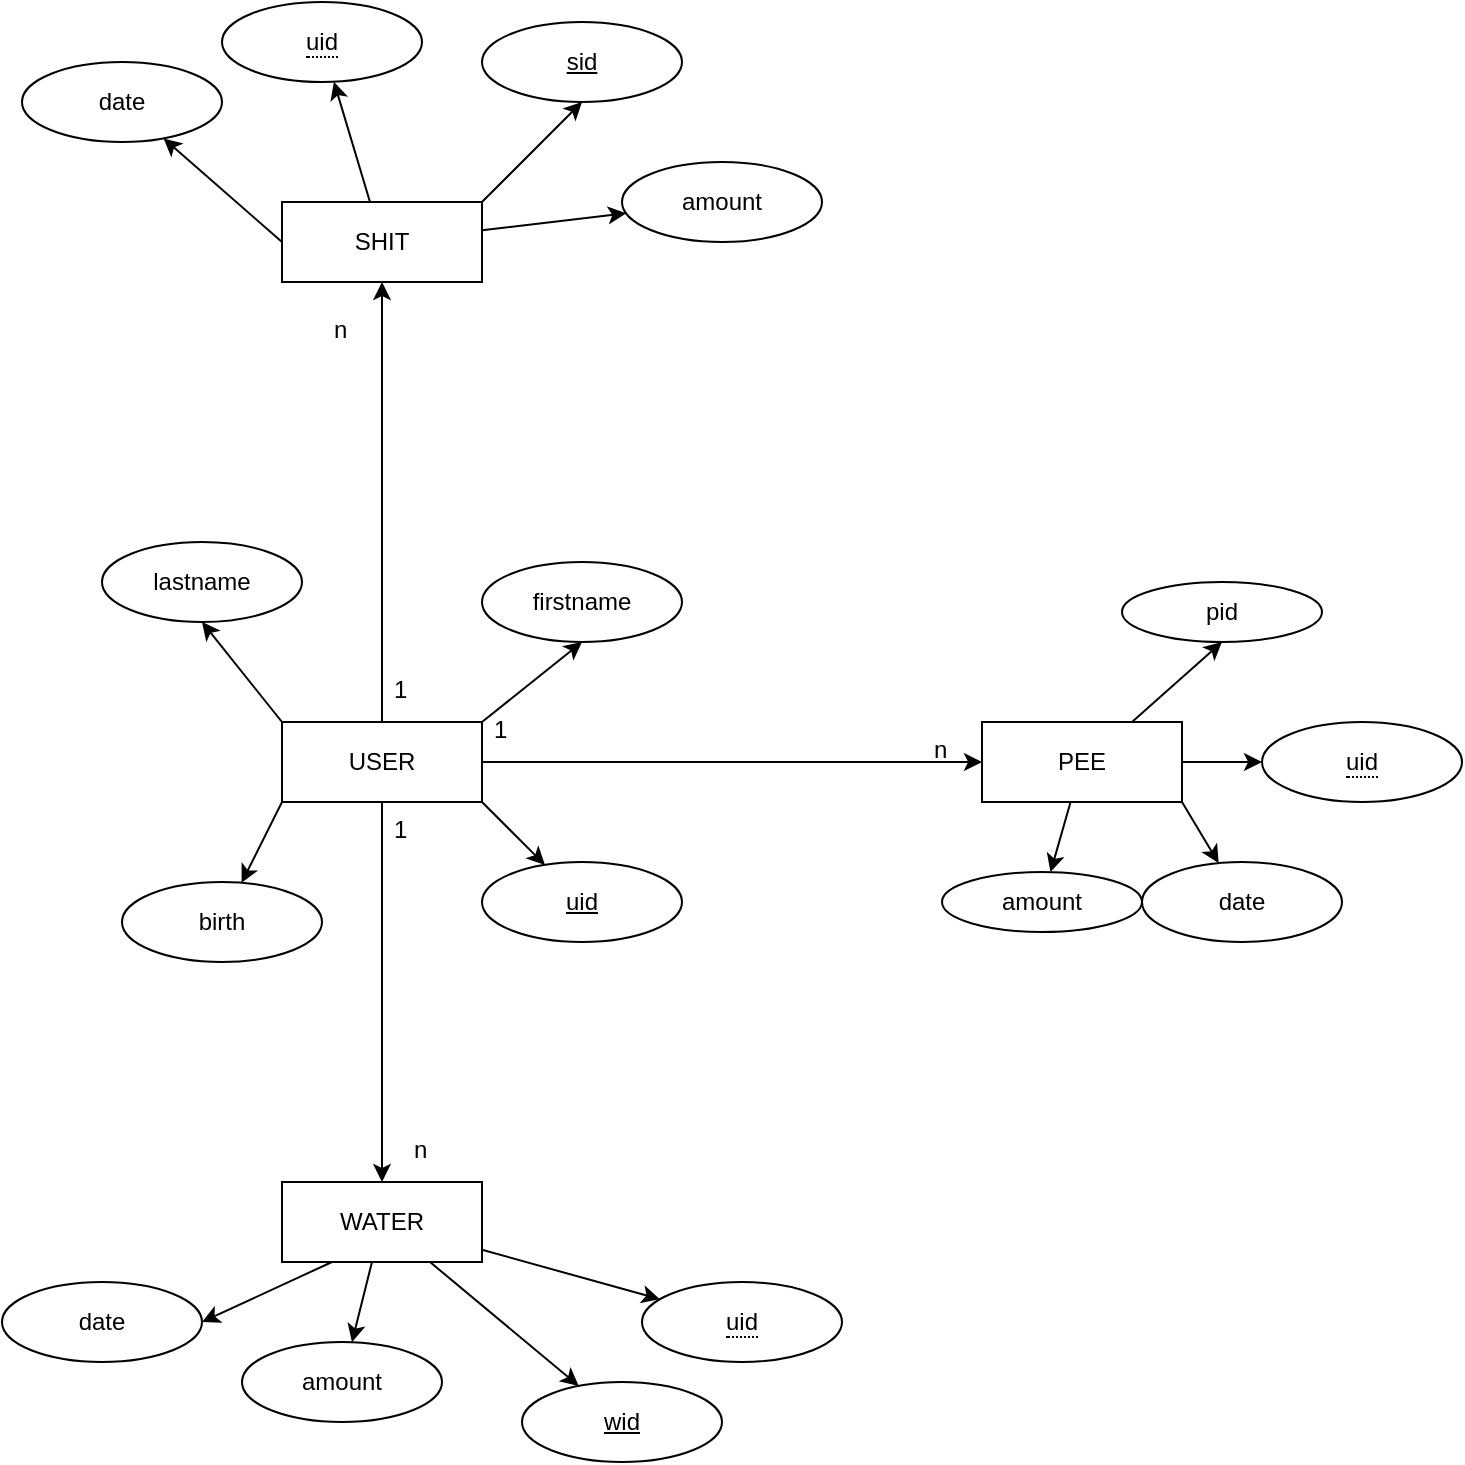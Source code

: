 <mxfile version="14.8.1" type="device"><diagram id="shyNUnFGkH95yPOg342h" name="Page-1"><mxGraphModel dx="1422" dy="924" grid="1" gridSize="10" guides="1" tooltips="1" connect="1" arrows="1" fold="1" page="1" pageScale="1" pageWidth="827" pageHeight="1169" math="0" shadow="0"><root><mxCell id="0"/><mxCell id="1" parent="0"/><mxCell id="lOX9jsM3rJMvj_CDqlID-8" value="" style="edgeStyle=orthogonalEdgeStyle;rounded=0;orthogonalLoop=1;jettySize=auto;html=1;" edge="1" parent="1" source="lOX9jsM3rJMvj_CDqlID-1" target="lOX9jsM3rJMvj_CDqlID-2"><mxGeometry relative="1" as="geometry"/></mxCell><mxCell id="lOX9jsM3rJMvj_CDqlID-10" value="" style="edgeStyle=orthogonalEdgeStyle;rounded=0;orthogonalLoop=1;jettySize=auto;html=1;" edge="1" parent="1" source="lOX9jsM3rJMvj_CDqlID-1" target="lOX9jsM3rJMvj_CDqlID-4"><mxGeometry relative="1" as="geometry"/></mxCell><mxCell id="lOX9jsM3rJMvj_CDqlID-54" style="rounded=0;orthogonalLoop=1;jettySize=auto;html=1;exitX=1;exitY=1;exitDx=0;exitDy=0;" edge="1" parent="1" source="lOX9jsM3rJMvj_CDqlID-1" target="lOX9jsM3rJMvj_CDqlID-53"><mxGeometry relative="1" as="geometry"/></mxCell><mxCell id="lOX9jsM3rJMvj_CDqlID-56" style="rounded=0;orthogonalLoop=1;jettySize=auto;html=1;exitX=1;exitY=0;exitDx=0;exitDy=0;entryX=0.5;entryY=1;entryDx=0;entryDy=0;" edge="1" parent="1" source="lOX9jsM3rJMvj_CDqlID-1" target="lOX9jsM3rJMvj_CDqlID-55"><mxGeometry relative="1" as="geometry"/></mxCell><mxCell id="lOX9jsM3rJMvj_CDqlID-58" style="rounded=0;orthogonalLoop=1;jettySize=auto;html=1;exitX=0;exitY=0;exitDx=0;exitDy=0;entryX=0.5;entryY=1;entryDx=0;entryDy=0;" edge="1" parent="1" source="lOX9jsM3rJMvj_CDqlID-1" target="lOX9jsM3rJMvj_CDqlID-57"><mxGeometry relative="1" as="geometry"/></mxCell><mxCell id="lOX9jsM3rJMvj_CDqlID-60" style="rounded=0;orthogonalLoop=1;jettySize=auto;html=1;exitX=0;exitY=1;exitDx=0;exitDy=0;" edge="1" parent="1" source="lOX9jsM3rJMvj_CDqlID-1" target="lOX9jsM3rJMvj_CDqlID-59"><mxGeometry relative="1" as="geometry"/></mxCell><mxCell id="lOX9jsM3rJMvj_CDqlID-63" style="edgeStyle=orthogonalEdgeStyle;rounded=0;orthogonalLoop=1;jettySize=auto;html=1;entryX=0;entryY=0.5;entryDx=0;entryDy=0;" edge="1" parent="1" source="lOX9jsM3rJMvj_CDqlID-1" target="lOX9jsM3rJMvj_CDqlID-5"><mxGeometry relative="1" as="geometry"/></mxCell><mxCell id="lOX9jsM3rJMvj_CDqlID-1" value="USER" style="whiteSpace=wrap;html=1;align=center;" vertex="1" parent="1"><mxGeometry x="180" y="460" width="100" height="40" as="geometry"/></mxCell><mxCell id="lOX9jsM3rJMvj_CDqlID-24" value="" style="rounded=0;orthogonalLoop=1;jettySize=auto;html=1;" edge="1" parent="1" source="lOX9jsM3rJMvj_CDqlID-2" target="lOX9jsM3rJMvj_CDqlID-23"><mxGeometry relative="1" as="geometry"/></mxCell><mxCell id="lOX9jsM3rJMvj_CDqlID-32" value="" style="rounded=0;orthogonalLoop=1;jettySize=auto;html=1;" edge="1" parent="1" source="lOX9jsM3rJMvj_CDqlID-2" target="lOX9jsM3rJMvj_CDqlID-31"><mxGeometry relative="1" as="geometry"/></mxCell><mxCell id="lOX9jsM3rJMvj_CDqlID-47" value="" style="rounded=0;orthogonalLoop=1;jettySize=auto;html=1;exitX=0;exitY=0.5;exitDx=0;exitDy=0;" edge="1" parent="1" source="lOX9jsM3rJMvj_CDqlID-2" target="lOX9jsM3rJMvj_CDqlID-46"><mxGeometry relative="1" as="geometry"/></mxCell><mxCell id="lOX9jsM3rJMvj_CDqlID-49" style="rounded=0;orthogonalLoop=1;jettySize=auto;html=1;exitX=1;exitY=0;exitDx=0;exitDy=0;entryX=0.5;entryY=1;entryDx=0;entryDy=0;" edge="1" parent="1" source="lOX9jsM3rJMvj_CDqlID-2" target="lOX9jsM3rJMvj_CDqlID-48"><mxGeometry relative="1" as="geometry"/></mxCell><mxCell id="lOX9jsM3rJMvj_CDqlID-2" value="SHIT" style="whiteSpace=wrap;html=1;align=center;" vertex="1" parent="1"><mxGeometry x="180" y="200" width="100" height="40" as="geometry"/></mxCell><mxCell id="lOX9jsM3rJMvj_CDqlID-28" value="" style="rounded=0;orthogonalLoop=1;jettySize=auto;html=1;" edge="1" parent="1" source="lOX9jsM3rJMvj_CDqlID-4" target="lOX9jsM3rJMvj_CDqlID-27"><mxGeometry relative="1" as="geometry"/></mxCell><mxCell id="lOX9jsM3rJMvj_CDqlID-36" value="" style="rounded=0;orthogonalLoop=1;jettySize=auto;html=1;" edge="1" parent="1" source="lOX9jsM3rJMvj_CDqlID-4" target="lOX9jsM3rJMvj_CDqlID-35"><mxGeometry relative="1" as="geometry"/></mxCell><mxCell id="lOX9jsM3rJMvj_CDqlID-39" value="" style="rounded=0;orthogonalLoop=1;jettySize=auto;html=1;" edge="1" parent="1" source="lOX9jsM3rJMvj_CDqlID-4" target="lOX9jsM3rJMvj_CDqlID-38"><mxGeometry relative="1" as="geometry"/></mxCell><mxCell id="lOX9jsM3rJMvj_CDqlID-41" style="rounded=0;orthogonalLoop=1;jettySize=auto;html=1;exitX=0.25;exitY=1;exitDx=0;exitDy=0;entryX=1;entryY=0.5;entryDx=0;entryDy=0;" edge="1" parent="1" source="lOX9jsM3rJMvj_CDqlID-4" target="lOX9jsM3rJMvj_CDqlID-40"><mxGeometry relative="1" as="geometry"/></mxCell><mxCell id="lOX9jsM3rJMvj_CDqlID-4" value="WATER" style="whiteSpace=wrap;html=1;align=center;" vertex="1" parent="1"><mxGeometry x="180" y="690" width="100" height="40" as="geometry"/></mxCell><mxCell id="lOX9jsM3rJMvj_CDqlID-30" value="" style="orthogonalLoop=1;jettySize=auto;html=1;rounded=0;" edge="1" parent="1" source="lOX9jsM3rJMvj_CDqlID-5" target="lOX9jsM3rJMvj_CDqlID-29"><mxGeometry relative="1" as="geometry"/></mxCell><mxCell id="lOX9jsM3rJMvj_CDqlID-34" value="" style="rounded=0;orthogonalLoop=1;jettySize=auto;html=1;" edge="1" parent="1" source="lOX9jsM3rJMvj_CDqlID-5" target="lOX9jsM3rJMvj_CDqlID-33"><mxGeometry relative="1" as="geometry"/></mxCell><mxCell id="lOX9jsM3rJMvj_CDqlID-45" style="rounded=0;orthogonalLoop=1;jettySize=auto;html=1;exitX=1;exitY=1;exitDx=0;exitDy=0;" edge="1" parent="1" source="lOX9jsM3rJMvj_CDqlID-5" target="lOX9jsM3rJMvj_CDqlID-44"><mxGeometry relative="1" as="geometry"/></mxCell><mxCell id="lOX9jsM3rJMvj_CDqlID-72" style="rounded=0;orthogonalLoop=1;jettySize=auto;html=1;exitX=0.75;exitY=0;exitDx=0;exitDy=0;entryX=0.5;entryY=1;entryDx=0;entryDy=0;" edge="1" parent="1" source="lOX9jsM3rJMvj_CDqlID-5" target="lOX9jsM3rJMvj_CDqlID-50"><mxGeometry relative="1" as="geometry"/></mxCell><mxCell id="lOX9jsM3rJMvj_CDqlID-5" value="PEE" style="whiteSpace=wrap;html=1;align=center;" vertex="1" parent="1"><mxGeometry x="530" y="460" width="100" height="40" as="geometry"/></mxCell><mxCell id="lOX9jsM3rJMvj_CDqlID-13" style="edgeStyle=orthogonalEdgeStyle;rounded=0;orthogonalLoop=1;jettySize=auto;html=1;exitX=0.5;exitY=1;exitDx=0;exitDy=0;" edge="1" parent="1"><mxGeometry relative="1" as="geometry"><mxPoint x="230" y="710" as="sourcePoint"/><mxPoint x="230" y="710" as="targetPoint"/></mxGeometry></mxCell><mxCell id="lOX9jsM3rJMvj_CDqlID-23" value="&lt;span style=&quot;border-bottom: 1px dotted&quot;&gt;uid&lt;/span&gt;" style="ellipse;whiteSpace=wrap;html=1;align=center;" vertex="1" parent="1"><mxGeometry x="150" y="100" width="100" height="40" as="geometry"/></mxCell><mxCell id="lOX9jsM3rJMvj_CDqlID-27" value="&lt;span style=&quot;border-bottom: 1px dotted&quot;&gt;uid&lt;/span&gt;" style="ellipse;whiteSpace=wrap;html=1;align=center;" vertex="1" parent="1"><mxGeometry x="360" y="740" width="100" height="40" as="geometry"/></mxCell><mxCell id="lOX9jsM3rJMvj_CDqlID-29" value="&lt;span style=&quot;border-bottom: 1px dotted&quot;&gt;uid&lt;/span&gt;" style="ellipse;whiteSpace=wrap;html=1;align=center;" vertex="1" parent="1"><mxGeometry x="670" y="460" width="100" height="40" as="geometry"/></mxCell><mxCell id="lOX9jsM3rJMvj_CDqlID-31" value="amount" style="ellipse;whiteSpace=wrap;html=1;align=center;" vertex="1" parent="1"><mxGeometry x="350" y="180" width="100" height="40" as="geometry"/></mxCell><mxCell id="lOX9jsM3rJMvj_CDqlID-33" value="amount" style="ellipse;whiteSpace=wrap;html=1;align=center;" vertex="1" parent="1"><mxGeometry x="510" y="535" width="100" height="30" as="geometry"/></mxCell><mxCell id="lOX9jsM3rJMvj_CDqlID-35" value="amount" style="ellipse;whiteSpace=wrap;html=1;align=center;" vertex="1" parent="1"><mxGeometry x="160" y="770" width="100" height="40" as="geometry"/></mxCell><mxCell id="lOX9jsM3rJMvj_CDqlID-38" value="&lt;u&gt;wid&lt;/u&gt;" style="ellipse;whiteSpace=wrap;html=1;align=center;" vertex="1" parent="1"><mxGeometry x="300" y="790" width="100" height="40" as="geometry"/></mxCell><mxCell id="lOX9jsM3rJMvj_CDqlID-40" value="date" style="ellipse;whiteSpace=wrap;html=1;align=center;" vertex="1" parent="1"><mxGeometry x="40" y="740" width="100" height="40" as="geometry"/></mxCell><mxCell id="lOX9jsM3rJMvj_CDqlID-44" value="date" style="ellipse;whiteSpace=wrap;html=1;align=center;" vertex="1" parent="1"><mxGeometry x="610" y="530" width="100" height="40" as="geometry"/></mxCell><mxCell id="lOX9jsM3rJMvj_CDqlID-46" value="date" style="ellipse;whiteSpace=wrap;html=1;align=center;" vertex="1" parent="1"><mxGeometry x="50" y="130" width="100" height="40" as="geometry"/></mxCell><mxCell id="lOX9jsM3rJMvj_CDqlID-48" value="&lt;u&gt;sid&lt;/u&gt;" style="ellipse;whiteSpace=wrap;html=1;align=center;" vertex="1" parent="1"><mxGeometry x="280" y="110" width="100" height="40" as="geometry"/></mxCell><mxCell id="lOX9jsM3rJMvj_CDqlID-50" value="pid" style="ellipse;whiteSpace=wrap;html=1;align=center;" vertex="1" parent="1"><mxGeometry x="600" y="390" width="100" height="30" as="geometry"/></mxCell><mxCell id="lOX9jsM3rJMvj_CDqlID-53" value="&lt;u&gt;uid&lt;/u&gt;" style="ellipse;whiteSpace=wrap;html=1;align=center;" vertex="1" parent="1"><mxGeometry x="280" y="530" width="100" height="40" as="geometry"/></mxCell><mxCell id="lOX9jsM3rJMvj_CDqlID-55" value="firstname" style="ellipse;whiteSpace=wrap;html=1;align=center;" vertex="1" parent="1"><mxGeometry x="280" y="380" width="100" height="40" as="geometry"/></mxCell><mxCell id="lOX9jsM3rJMvj_CDqlID-57" value="lastname" style="ellipse;whiteSpace=wrap;html=1;align=center;" vertex="1" parent="1"><mxGeometry x="90" y="370" width="100" height="40" as="geometry"/></mxCell><mxCell id="lOX9jsM3rJMvj_CDqlID-59" value="birth" style="ellipse;whiteSpace=wrap;html=1;align=center;" vertex="1" parent="1"><mxGeometry x="100" y="540" width="100" height="40" as="geometry"/></mxCell><mxCell id="lOX9jsM3rJMvj_CDqlID-64" value="1" style="text;strokeColor=none;fillColor=none;spacingLeft=4;spacingRight=4;overflow=hidden;rotatable=0;points=[[0,0.5],[1,0.5]];portConstraint=eastwest;fontSize=12;" vertex="1" parent="1"><mxGeometry x="280" y="450" width="40" height="30" as="geometry"/></mxCell><mxCell id="lOX9jsM3rJMvj_CDqlID-66" value="1" style="text;strokeColor=none;fillColor=none;spacingLeft=4;spacingRight=4;overflow=hidden;rotatable=0;points=[[0,0.5],[1,0.5]];portConstraint=eastwest;fontSize=12;" vertex="1" parent="1"><mxGeometry x="230" y="500" width="40" height="30" as="geometry"/></mxCell><mxCell id="lOX9jsM3rJMvj_CDqlID-67" value="1" style="text;strokeColor=none;fillColor=none;spacingLeft=4;spacingRight=4;overflow=hidden;rotatable=0;points=[[0,0.5],[1,0.5]];portConstraint=eastwest;fontSize=12;" vertex="1" parent="1"><mxGeometry x="230" y="430" width="40" height="30" as="geometry"/></mxCell><mxCell id="lOX9jsM3rJMvj_CDqlID-69" value="n" style="text;strokeColor=none;fillColor=none;spacingLeft=4;spacingRight=4;overflow=hidden;rotatable=0;points=[[0,0.5],[1,0.5]];portConstraint=eastwest;fontSize=12;" vertex="1" parent="1"><mxGeometry x="240" y="660" width="40" height="30" as="geometry"/></mxCell><mxCell id="lOX9jsM3rJMvj_CDqlID-70" value="n" style="text;strokeColor=none;fillColor=none;spacingLeft=4;spacingRight=4;overflow=hidden;rotatable=0;points=[[0,0.5],[1,0.5]];portConstraint=eastwest;fontSize=12;" vertex="1" parent="1"><mxGeometry x="200" y="250" width="40" height="30" as="geometry"/></mxCell><mxCell id="lOX9jsM3rJMvj_CDqlID-71" value="n" style="text;strokeColor=none;fillColor=none;spacingLeft=4;spacingRight=4;overflow=hidden;rotatable=0;points=[[0,0.5],[1,0.5]];portConstraint=eastwest;fontSize=12;" vertex="1" parent="1"><mxGeometry x="500" y="460" width="40" height="30" as="geometry"/></mxCell></root></mxGraphModel></diagram></mxfile>